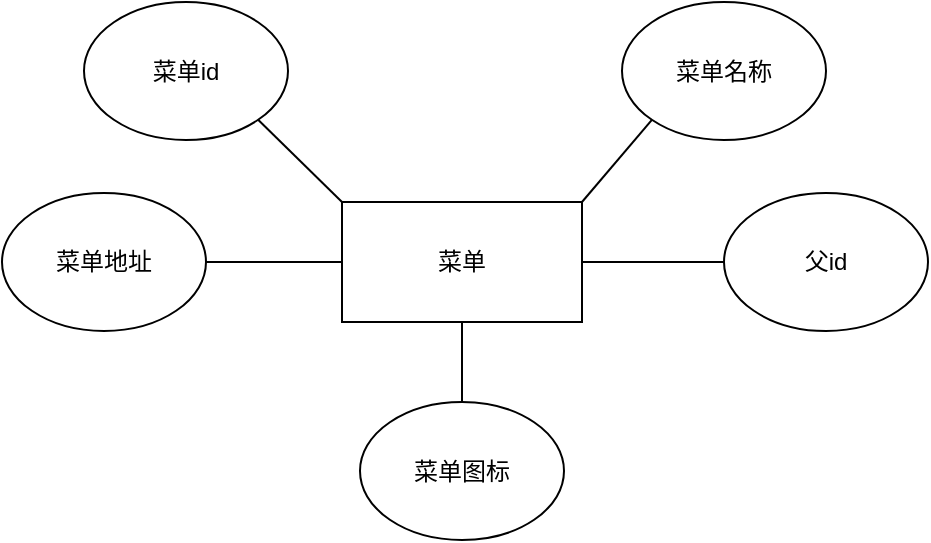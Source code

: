 <mxfile version="21.3.2" type="github">
  <diagram name="第 1 页" id="V1XWMgjDmzakIxOM_VR9">
    <mxGraphModel dx="719" dy="335" grid="0" gridSize="10" guides="1" tooltips="1" connect="1" arrows="1" fold="1" page="1" pageScale="1" pageWidth="827" pageHeight="1169" math="0" shadow="0">
      <root>
        <mxCell id="0" />
        <mxCell id="1" parent="0" />
        <mxCell id="VCuF3PONKFgWgKvEXEOh-10" value="菜单" style="rounded=0;whiteSpace=wrap;html=1;" vertex="1" parent="1">
          <mxGeometry x="329" y="208" width="120" height="60" as="geometry" />
        </mxCell>
        <mxCell id="VCuF3PONKFgWgKvEXEOh-11" value="菜单名称" style="ellipse;whiteSpace=wrap;html=1;" vertex="1" parent="1">
          <mxGeometry x="469" y="108" width="102" height="69" as="geometry" />
        </mxCell>
        <mxCell id="VCuF3PONKFgWgKvEXEOh-12" value="父id" style="ellipse;whiteSpace=wrap;html=1;" vertex="1" parent="1">
          <mxGeometry x="520" y="203.5" width="102" height="69" as="geometry" />
        </mxCell>
        <mxCell id="VCuF3PONKFgWgKvEXEOh-13" value="菜单地址" style="ellipse;whiteSpace=wrap;html=1;" vertex="1" parent="1">
          <mxGeometry x="159" y="203.5" width="102" height="69" as="geometry" />
        </mxCell>
        <mxCell id="VCuF3PONKFgWgKvEXEOh-14" value="菜单id" style="ellipse;whiteSpace=wrap;html=1;" vertex="1" parent="1">
          <mxGeometry x="200" y="108" width="102" height="69" as="geometry" />
        </mxCell>
        <mxCell id="VCuF3PONKFgWgKvEXEOh-15" value="" style="endArrow=none;html=1;rounded=0;entryX=1;entryY=0;entryDx=0;entryDy=0;exitX=0;exitY=1;exitDx=0;exitDy=0;" edge="1" parent="1" source="VCuF3PONKFgWgKvEXEOh-11" target="VCuF3PONKFgWgKvEXEOh-10">
          <mxGeometry width="50" height="50" relative="1" as="geometry">
            <mxPoint x="418" y="138" as="sourcePoint" />
            <mxPoint x="399" y="218" as="targetPoint" />
          </mxGeometry>
        </mxCell>
        <mxCell id="VCuF3PONKFgWgKvEXEOh-16" value="" style="endArrow=none;html=1;rounded=0;entryX=1;entryY=0.5;entryDx=0;entryDy=0;exitX=0;exitY=0.5;exitDx=0;exitDy=0;" edge="1" parent="1" source="VCuF3PONKFgWgKvEXEOh-12" target="VCuF3PONKFgWgKvEXEOh-10">
          <mxGeometry width="50" height="50" relative="1" as="geometry">
            <mxPoint x="428" y="148" as="sourcePoint" />
            <mxPoint x="409" y="228" as="targetPoint" />
          </mxGeometry>
        </mxCell>
        <mxCell id="VCuF3PONKFgWgKvEXEOh-17" value="" style="endArrow=none;html=1;rounded=0;entryX=0;entryY=0.5;entryDx=0;entryDy=0;exitX=1;exitY=0.5;exitDx=0;exitDy=0;" edge="1" parent="1" source="VCuF3PONKFgWgKvEXEOh-13" target="VCuF3PONKFgWgKvEXEOh-10">
          <mxGeometry width="50" height="50" relative="1" as="geometry">
            <mxPoint x="458" y="178" as="sourcePoint" />
            <mxPoint x="439" y="258" as="targetPoint" />
          </mxGeometry>
        </mxCell>
        <mxCell id="VCuF3PONKFgWgKvEXEOh-18" value="" style="endArrow=none;html=1;rounded=0;entryX=0;entryY=0;entryDx=0;entryDy=0;exitX=1;exitY=1;exitDx=0;exitDy=0;" edge="1" parent="1" source="VCuF3PONKFgWgKvEXEOh-14" target="VCuF3PONKFgWgKvEXEOh-10">
          <mxGeometry width="50" height="50" relative="1" as="geometry">
            <mxPoint x="468" y="188" as="sourcePoint" />
            <mxPoint x="449" y="268" as="targetPoint" />
          </mxGeometry>
        </mxCell>
        <mxCell id="VCuF3PONKFgWgKvEXEOh-19" value="菜单图标" style="ellipse;whiteSpace=wrap;html=1;" vertex="1" parent="1">
          <mxGeometry x="338" y="308" width="102" height="69" as="geometry" />
        </mxCell>
        <mxCell id="VCuF3PONKFgWgKvEXEOh-20" value="" style="endArrow=none;html=1;rounded=0;entryX=0.5;entryY=1;entryDx=0;entryDy=0;" edge="1" parent="1" source="VCuF3PONKFgWgKvEXEOh-19" target="VCuF3PONKFgWgKvEXEOh-10">
          <mxGeometry width="50" height="50" relative="1" as="geometry">
            <mxPoint x="297" y="177" as="sourcePoint" />
            <mxPoint x="339" y="218" as="targetPoint" />
          </mxGeometry>
        </mxCell>
      </root>
    </mxGraphModel>
  </diagram>
</mxfile>
